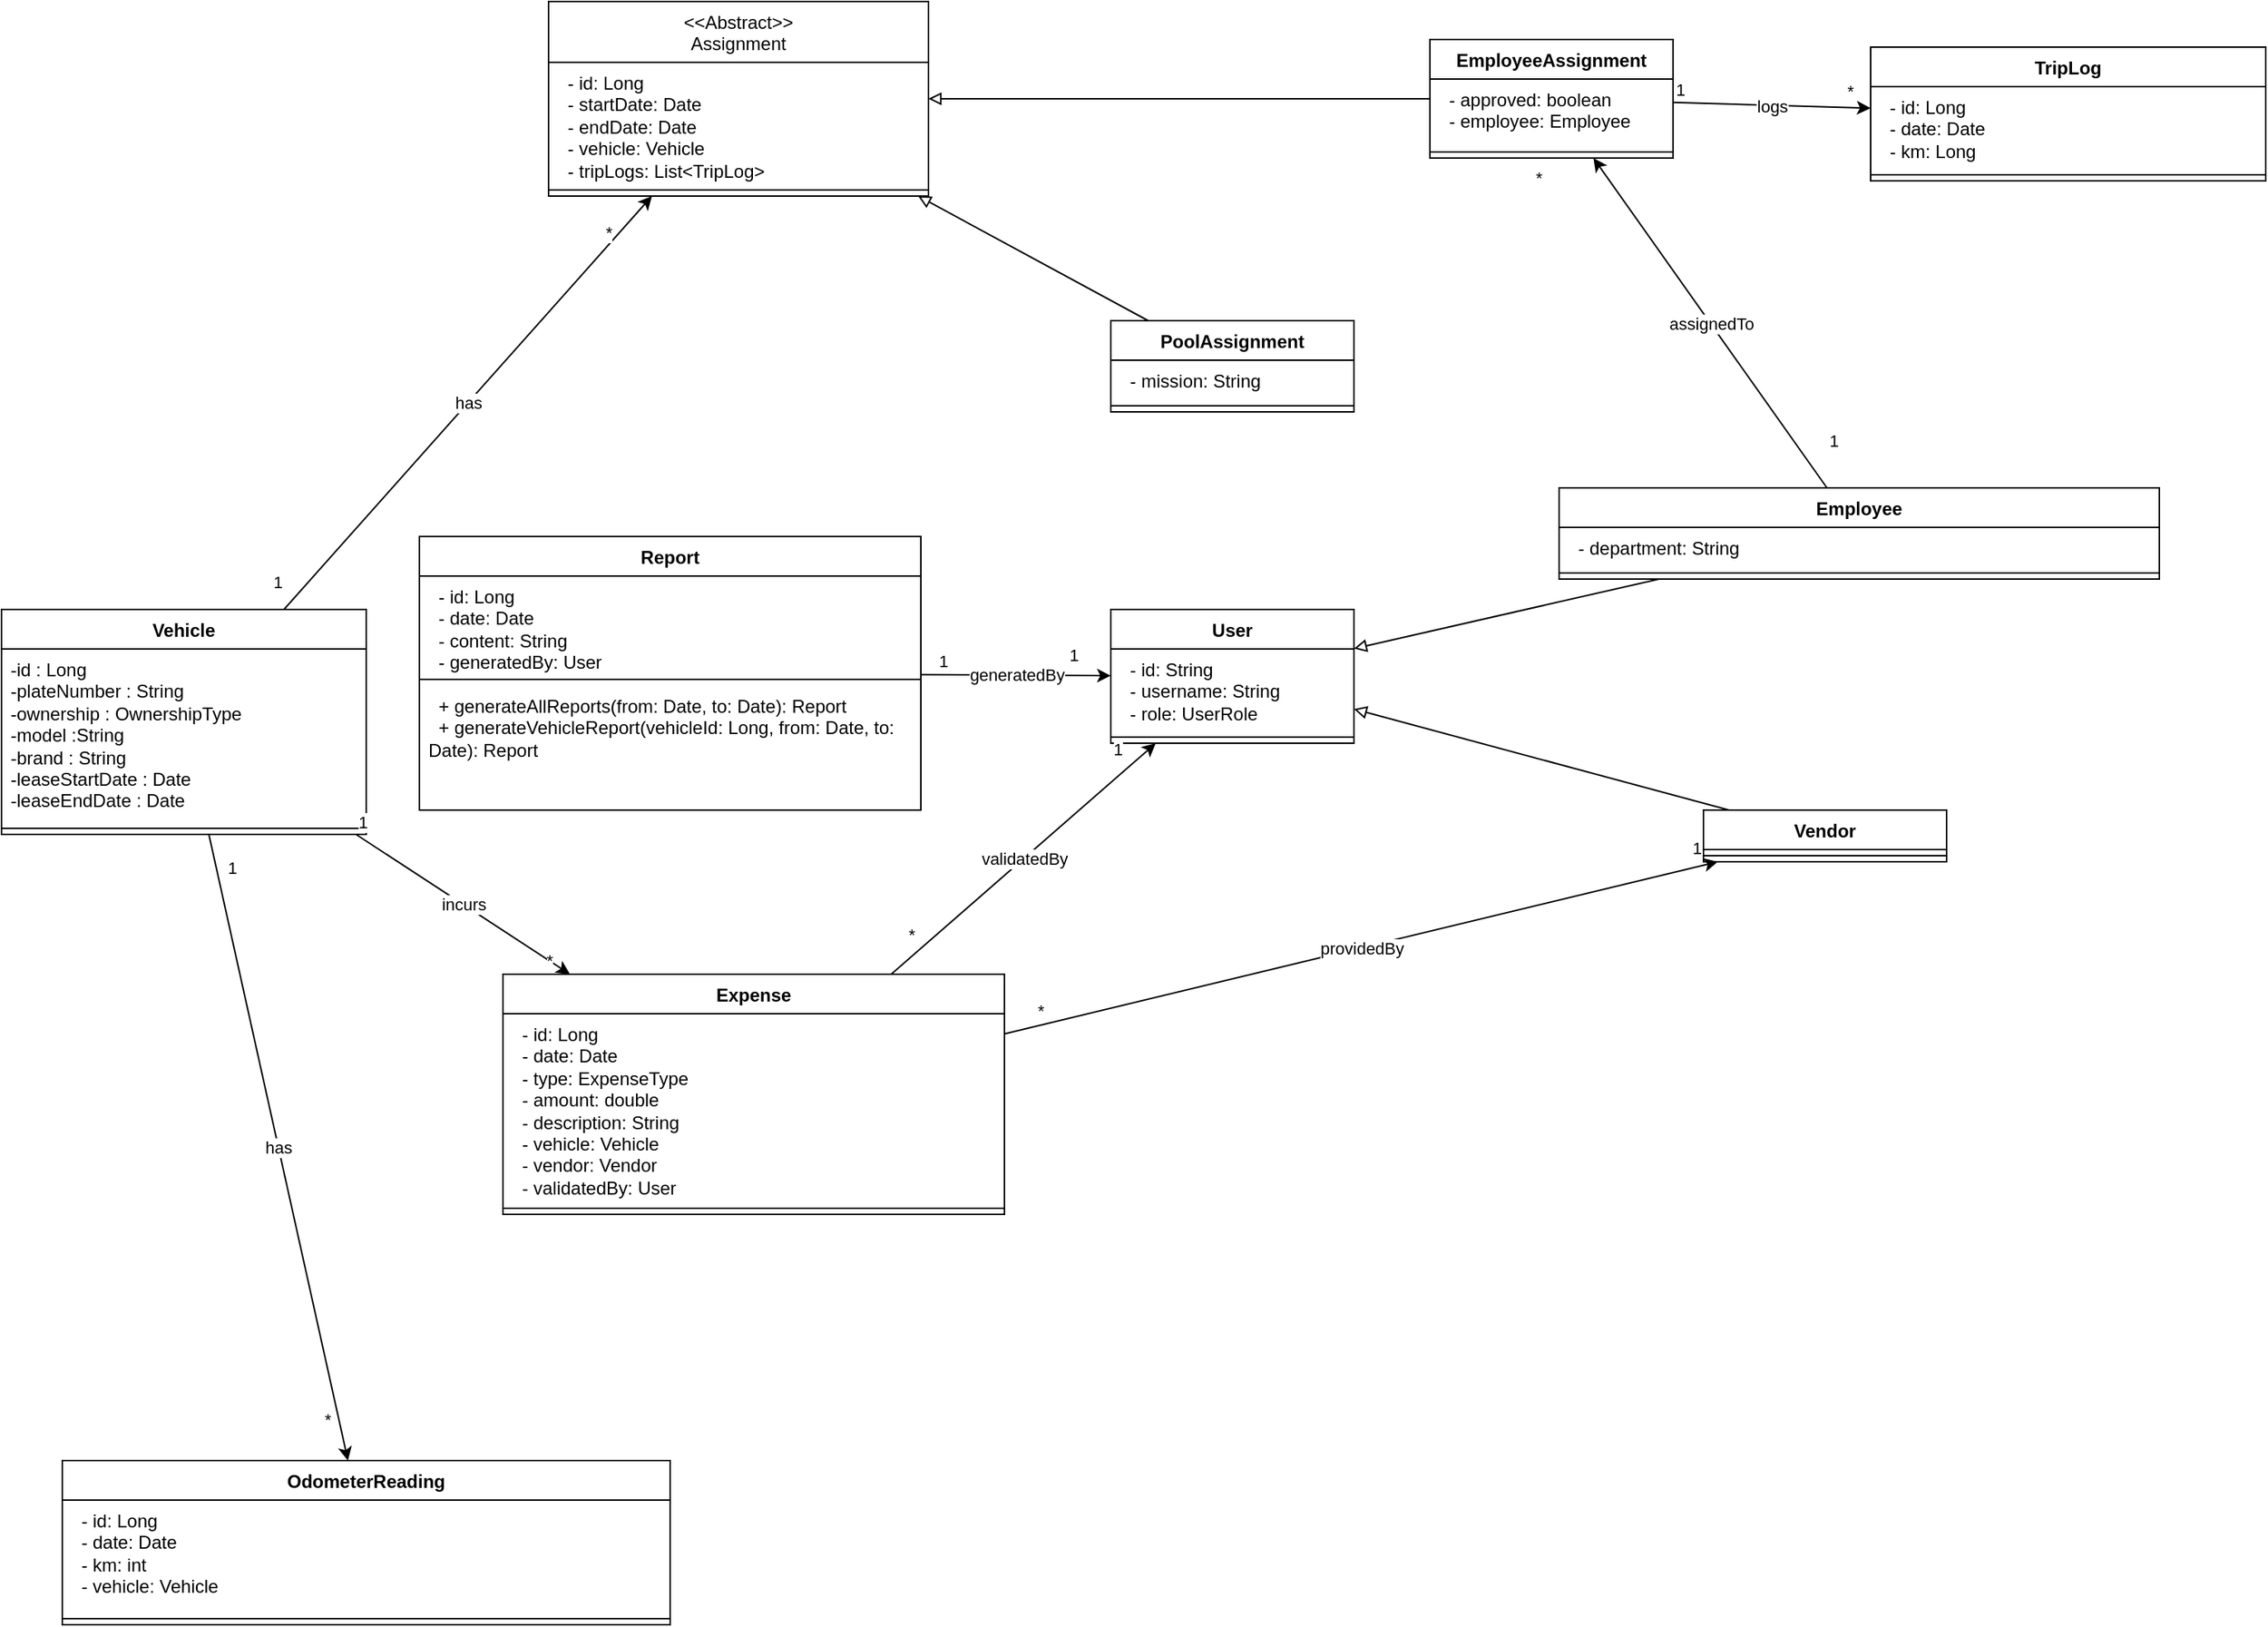 <mxfile version="27.0.6">
  <diagram name="Page-1" id="mmaIU_BT3ZasT8Kuqj6s">
    <mxGraphModel dx="2430" dy="2444" grid="1" gridSize="10" guides="1" tooltips="1" connect="1" arrows="1" fold="1" page="1" pageScale="1" pageWidth="850" pageHeight="1100" math="0" shadow="0">
      <root>
        <mxCell id="0" />
        <mxCell id="1" parent="0" />
        <mxCell id="Icxeci1pG1sWBom1-_w5-1" value="Vehicle" style="swimlane;fontStyle=1;align=center;verticalAlign=top;childLayout=stackLayout;horizontal=1;startSize=26;horizontalStack=0;resizeParent=1;resizeParentMax=0;resizeLast=0;collapsible=1;marginBottom=0;whiteSpace=wrap;html=1;" parent="1" vertex="1">
          <mxGeometry x="120" width="240" height="148" as="geometry" />
        </mxCell>
        <mxCell id="Icxeci1pG1sWBom1-_w5-2" value="-id : Long&lt;div&gt;-plateNumber : String&lt;/div&gt;&lt;div&gt;-ownership : OwnershipType&lt;/div&gt;&lt;div&gt;-model :String&lt;/div&gt;&lt;div&gt;-brand : String&lt;/div&gt;&lt;div&gt;-leaseStartDate : Date&lt;/div&gt;&lt;div&gt;-leaseEndDate : Date&lt;/div&gt;" style="text;strokeColor=none;fillColor=none;align=left;verticalAlign=top;spacingLeft=4;spacingRight=4;overflow=hidden;rotatable=0;points=[[0,0.5],[1,0.5]];portConstraint=eastwest;whiteSpace=wrap;html=1;" parent="Icxeci1pG1sWBom1-_w5-1" vertex="1">
          <mxGeometry y="26" width="240" height="114" as="geometry" />
        </mxCell>
        <mxCell id="Icxeci1pG1sWBom1-_w5-113" value="" style="line;strokeWidth=1;fillColor=none;align=left;verticalAlign=middle;spacingTop=-1;spacingLeft=3;spacingRight=3;rotatable=0;labelPosition=right;points=[];portConstraint=eastwest;strokeColor=inherit;" parent="Icxeci1pG1sWBom1-_w5-1" vertex="1">
          <mxGeometry y="140" width="240" height="8" as="geometry" />
        </mxCell>
        <mxCell id="Icxeci1pG1sWBom1-_w5-5" value="Report" style="swimlane;fontStyle=1;align=center;verticalAlign=top;childLayout=stackLayout;horizontal=1;startSize=26;horizontalStack=0;resizeParent=1;resizeParentMax=0;resizeLast=0;collapsible=1;marginBottom=0;whiteSpace=wrap;html=1;" parent="1" vertex="1">
          <mxGeometry x="395" y="-48" width="330" height="180" as="geometry" />
        </mxCell>
        <mxCell id="Icxeci1pG1sWBom1-_w5-6" value="&lt;div&gt;&amp;nbsp; - id: Long&lt;/div&gt;&lt;div&gt;&amp;nbsp; - date: Date&lt;/div&gt;&lt;div&gt;&amp;nbsp; - content: String&lt;/div&gt;&lt;div&gt;&amp;nbsp; - generatedBy: User&lt;/div&gt;" style="text;strokeColor=none;fillColor=none;align=left;verticalAlign=top;spacingLeft=4;spacingRight=4;overflow=hidden;rotatable=0;points=[[0,0.5],[1,0.5]];portConstraint=eastwest;whiteSpace=wrap;html=1;" parent="Icxeci1pG1sWBom1-_w5-5" vertex="1">
          <mxGeometry y="26" width="330" height="64" as="geometry" />
        </mxCell>
        <mxCell id="Icxeci1pG1sWBom1-_w5-7" value="" style="line;strokeWidth=1;fillColor=none;align=left;verticalAlign=middle;spacingTop=-1;spacingLeft=3;spacingRight=3;rotatable=0;labelPosition=right;points=[];portConstraint=eastwest;strokeColor=inherit;" parent="Icxeci1pG1sWBom1-_w5-5" vertex="1">
          <mxGeometry y="90" width="330" height="8" as="geometry" />
        </mxCell>
        <mxCell id="Icxeci1pG1sWBom1-_w5-114" value="&lt;div&gt;&amp;nbsp; + generateAllReports(from: Date, to: Date): Report&lt;/div&gt;&lt;div&gt;&amp;nbsp; + generateVehicleReport(vehicleId: Long, from: Date, to: Date): Report&lt;/div&gt;" style="text;strokeColor=none;fillColor=none;align=left;verticalAlign=top;spacingLeft=4;spacingRight=4;overflow=hidden;rotatable=0;points=[[0,0.5],[1,0.5]];portConstraint=eastwest;whiteSpace=wrap;html=1;" parent="Icxeci1pG1sWBom1-_w5-5" vertex="1">
          <mxGeometry y="98" width="330" height="82" as="geometry" />
        </mxCell>
        <mxCell id="Icxeci1pG1sWBom1-_w5-13" value="&lt;span style=&quot;font-weight: normal;&quot;&gt;&amp;lt;&amp;lt;Abstract&amp;gt;&amp;gt;&lt;/span&gt;&lt;div&gt;&lt;span style=&quot;font-weight: normal;&quot;&gt;Assignment&lt;/span&gt;&lt;/div&gt;" style="swimlane;fontStyle=1;align=center;verticalAlign=top;childLayout=stackLayout;horizontal=1;startSize=40;horizontalStack=0;resizeParent=1;resizeParentMax=0;resizeLast=0;collapsible=1;marginBottom=0;whiteSpace=wrap;html=1;" parent="1" vertex="1">
          <mxGeometry x="480" y="-400" width="250" height="128" as="geometry" />
        </mxCell>
        <mxCell id="Icxeci1pG1sWBom1-_w5-14" value="&lt;div&gt;&amp;nbsp; - id: Long&lt;/div&gt;&lt;div&gt;&amp;nbsp; - startDate: Date&lt;/div&gt;&lt;div&gt;&amp;nbsp; - endDate: Date&lt;/div&gt;&lt;div&gt;&amp;nbsp; - vehicle: Vehicle&lt;/div&gt;&lt;div&gt;&amp;nbsp; - tripLogs: List&amp;lt;TripLog&amp;gt;&lt;/div&gt;" style="text;strokeColor=none;fillColor=none;align=left;verticalAlign=top;spacingLeft=4;spacingRight=4;overflow=hidden;rotatable=0;points=[[0,0.5],[1,0.5]];portConstraint=eastwest;whiteSpace=wrap;html=1;" parent="Icxeci1pG1sWBom1-_w5-13" vertex="1">
          <mxGeometry y="40" width="250" height="80" as="geometry" />
        </mxCell>
        <mxCell id="Icxeci1pG1sWBom1-_w5-15" value="" style="line;strokeWidth=1;fillColor=none;align=left;verticalAlign=middle;spacingTop=-1;spacingLeft=3;spacingRight=3;rotatable=0;labelPosition=right;points=[];portConstraint=eastwest;strokeColor=inherit;" parent="Icxeci1pG1sWBom1-_w5-13" vertex="1">
          <mxGeometry y="120" width="250" height="8" as="geometry" />
        </mxCell>
        <mxCell id="Icxeci1pG1sWBom1-_w5-17" value="OdometerReading" style="swimlane;fontStyle=1;align=center;verticalAlign=top;childLayout=stackLayout;horizontal=1;startSize=26;horizontalStack=0;resizeParent=1;resizeParentMax=0;resizeLast=0;collapsible=1;marginBottom=0;whiteSpace=wrap;html=1;" parent="1" vertex="1">
          <mxGeometry x="160" y="560" width="400" height="108" as="geometry" />
        </mxCell>
        <mxCell id="Icxeci1pG1sWBom1-_w5-18" value="&lt;div&gt;&amp;nbsp; - id: Long&lt;/div&gt;&lt;div&gt;&amp;nbsp; - date: Date&lt;/div&gt;&lt;div&gt;&amp;nbsp; - km: int&lt;/div&gt;&lt;div&gt;&amp;nbsp; - vehicle: Vehicle&lt;/div&gt;" style="text;strokeColor=none;fillColor=none;align=left;verticalAlign=top;spacingLeft=4;spacingRight=4;overflow=hidden;rotatable=0;points=[[0,0.5],[1,0.5]];portConstraint=eastwest;whiteSpace=wrap;html=1;" parent="Icxeci1pG1sWBom1-_w5-17" vertex="1">
          <mxGeometry y="26" width="400" height="74" as="geometry" />
        </mxCell>
        <mxCell id="Icxeci1pG1sWBom1-_w5-19" value="" style="line;strokeWidth=1;fillColor=none;align=left;verticalAlign=middle;spacingTop=-1;spacingLeft=3;spacingRight=3;rotatable=0;labelPosition=right;points=[];portConstraint=eastwest;strokeColor=inherit;" parent="Icxeci1pG1sWBom1-_w5-17" vertex="1">
          <mxGeometry y="100" width="400" height="8" as="geometry" />
        </mxCell>
        <mxCell id="Icxeci1pG1sWBom1-_w5-21" value="User" style="swimlane;fontStyle=1;align=center;verticalAlign=top;childLayout=stackLayout;horizontal=1;startSize=26;horizontalStack=0;resizeParent=1;resizeParentMax=0;resizeLast=0;collapsible=1;marginBottom=0;whiteSpace=wrap;html=1;" parent="1" vertex="1">
          <mxGeometry x="850" width="160" height="88" as="geometry" />
        </mxCell>
        <mxCell id="Icxeci1pG1sWBom1-_w5-22" value="&lt;div&gt;&amp;nbsp; - id: String&lt;/div&gt;&lt;div&gt;&amp;nbsp; - username: String&lt;/div&gt;&lt;div&gt;&amp;nbsp; - role: UserRole&lt;/div&gt;" style="text;strokeColor=none;fillColor=none;align=left;verticalAlign=top;spacingLeft=4;spacingRight=4;overflow=hidden;rotatable=0;points=[[0,0.5],[1,0.5]];portConstraint=eastwest;whiteSpace=wrap;html=1;" parent="Icxeci1pG1sWBom1-_w5-21" vertex="1">
          <mxGeometry y="26" width="160" height="54" as="geometry" />
        </mxCell>
        <mxCell id="Icxeci1pG1sWBom1-_w5-23" value="" style="line;strokeWidth=1;fillColor=none;align=left;verticalAlign=middle;spacingTop=-1;spacingLeft=3;spacingRight=3;rotatable=0;labelPosition=right;points=[];portConstraint=eastwest;strokeColor=inherit;" parent="Icxeci1pG1sWBom1-_w5-21" vertex="1">
          <mxGeometry y="80" width="160" height="8" as="geometry" />
        </mxCell>
        <mxCell id="Icxeci1pG1sWBom1-_w5-25" value="Expense" style="swimlane;fontStyle=1;align=center;verticalAlign=top;childLayout=stackLayout;horizontal=1;startSize=26;horizontalStack=0;resizeParent=1;resizeParentMax=0;resizeLast=0;collapsible=1;marginBottom=0;whiteSpace=wrap;html=1;" parent="1" vertex="1">
          <mxGeometry x="450" y="240" width="330" height="158" as="geometry" />
        </mxCell>
        <mxCell id="Icxeci1pG1sWBom1-_w5-26" value="&lt;div&gt;&amp;nbsp; - id: Long&lt;/div&gt;&lt;div&gt;&amp;nbsp; - date: Date&lt;/div&gt;&lt;div&gt;&amp;nbsp; - type: ExpenseType&lt;/div&gt;&lt;div&gt;&amp;nbsp; - amount: double&lt;/div&gt;&lt;div&gt;&amp;nbsp; - description: String&lt;/div&gt;&lt;div&gt;&amp;nbsp; - vehicle: Vehicle&lt;/div&gt;&lt;div&gt;&amp;nbsp; - vendor: Vendor&lt;/div&gt;&lt;div&gt;&amp;nbsp; - validatedBy: User&lt;/div&gt;" style="text;strokeColor=none;fillColor=none;align=left;verticalAlign=top;spacingLeft=4;spacingRight=4;overflow=hidden;rotatable=0;points=[[0,0.5],[1,0.5]];portConstraint=eastwest;whiteSpace=wrap;html=1;" parent="Icxeci1pG1sWBom1-_w5-25" vertex="1">
          <mxGeometry y="26" width="330" height="124" as="geometry" />
        </mxCell>
        <mxCell id="Icxeci1pG1sWBom1-_w5-27" value="" style="line;strokeWidth=1;fillColor=none;align=left;verticalAlign=middle;spacingTop=-1;spacingLeft=3;spacingRight=3;rotatable=0;labelPosition=right;points=[];portConstraint=eastwest;strokeColor=inherit;" parent="Icxeci1pG1sWBom1-_w5-25" vertex="1">
          <mxGeometry y="150" width="330" height="8" as="geometry" />
        </mxCell>
        <mxCell id="Icxeci1pG1sWBom1-_w5-29" value="EmployeeAssignment" style="swimlane;fontStyle=1;align=center;verticalAlign=top;childLayout=stackLayout;horizontal=1;startSize=26;horizontalStack=0;resizeParent=1;resizeParentMax=0;resizeLast=0;collapsible=1;marginBottom=0;whiteSpace=wrap;html=1;" parent="1" vertex="1">
          <mxGeometry x="1060" y="-375" width="160" height="78" as="geometry" />
        </mxCell>
        <mxCell id="Icxeci1pG1sWBom1-_w5-30" value="&lt;div&gt;&amp;nbsp; - approved: boolean&lt;/div&gt;&lt;div&gt;&amp;nbsp; - employee: Employee&lt;/div&gt;" style="text;strokeColor=none;fillColor=none;align=left;verticalAlign=top;spacingLeft=4;spacingRight=4;overflow=hidden;rotatable=0;points=[[0,0.5],[1,0.5]];portConstraint=eastwest;whiteSpace=wrap;html=1;" parent="Icxeci1pG1sWBom1-_w5-29" vertex="1">
          <mxGeometry y="26" width="160" height="44" as="geometry" />
        </mxCell>
        <mxCell id="Icxeci1pG1sWBom1-_w5-31" value="" style="line;strokeWidth=1;fillColor=none;align=left;verticalAlign=middle;spacingTop=-1;spacingLeft=3;spacingRight=3;rotatable=0;labelPosition=right;points=[];portConstraint=eastwest;strokeColor=inherit;" parent="Icxeci1pG1sWBom1-_w5-29" vertex="1">
          <mxGeometry y="70" width="160" height="8" as="geometry" />
        </mxCell>
        <mxCell id="Icxeci1pG1sWBom1-_w5-33" value="PoolAssignment" style="swimlane;fontStyle=1;align=center;verticalAlign=top;childLayout=stackLayout;horizontal=1;startSize=26;horizontalStack=0;resizeParent=1;resizeParentMax=0;resizeLast=0;collapsible=1;marginBottom=0;whiteSpace=wrap;html=1;" parent="1" vertex="1">
          <mxGeometry x="850" y="-190" width="160" height="60" as="geometry" />
        </mxCell>
        <mxCell id="Icxeci1pG1sWBom1-_w5-34" value="&amp;nbsp; - mission: String" style="text;strokeColor=none;fillColor=none;align=left;verticalAlign=top;spacingLeft=4;spacingRight=4;overflow=hidden;rotatable=0;points=[[0,0.5],[1,0.5]];portConstraint=eastwest;whiteSpace=wrap;html=1;" parent="Icxeci1pG1sWBom1-_w5-33" vertex="1">
          <mxGeometry y="26" width="160" height="26" as="geometry" />
        </mxCell>
        <mxCell id="Icxeci1pG1sWBom1-_w5-35" value="" style="line;strokeWidth=1;fillColor=none;align=left;verticalAlign=middle;spacingTop=-1;spacingLeft=3;spacingRight=3;rotatable=0;labelPosition=right;points=[];portConstraint=eastwest;strokeColor=inherit;" parent="Icxeci1pG1sWBom1-_w5-33" vertex="1">
          <mxGeometry y="52" width="160" height="8" as="geometry" />
        </mxCell>
        <mxCell id="Icxeci1pG1sWBom1-_w5-53" value="Employee" style="swimlane;fontStyle=1;align=center;verticalAlign=top;childLayout=stackLayout;horizontal=1;startSize=26;horizontalStack=0;resizeParent=1;resizeParentMax=0;resizeLast=0;collapsible=1;marginBottom=0;whiteSpace=wrap;html=1;" parent="1" vertex="1">
          <mxGeometry x="1145" y="-80" width="395" height="60" as="geometry" />
        </mxCell>
        <mxCell id="Icxeci1pG1sWBom1-_w5-54" value="&amp;nbsp; - department: String" style="text;strokeColor=none;fillColor=none;align=left;verticalAlign=top;spacingLeft=4;spacingRight=4;overflow=hidden;rotatable=0;points=[[0,0.5],[1,0.5]];portConstraint=eastwest;whiteSpace=wrap;html=1;" parent="Icxeci1pG1sWBom1-_w5-53" vertex="1">
          <mxGeometry y="26" width="395" height="26" as="geometry" />
        </mxCell>
        <mxCell id="Icxeci1pG1sWBom1-_w5-55" value="" style="line;strokeWidth=1;fillColor=none;align=left;verticalAlign=middle;spacingTop=-1;spacingLeft=3;spacingRight=3;rotatable=0;labelPosition=right;points=[];portConstraint=eastwest;strokeColor=inherit;" parent="Icxeci1pG1sWBom1-_w5-53" vertex="1">
          <mxGeometry y="52" width="395" height="8" as="geometry" />
        </mxCell>
        <mxCell id="Icxeci1pG1sWBom1-_w5-57" value="Vendor" style="swimlane;fontStyle=1;align=center;verticalAlign=top;childLayout=stackLayout;horizontal=1;startSize=26;horizontalStack=0;resizeParent=1;resizeParentMax=0;resizeLast=0;collapsible=1;marginBottom=0;whiteSpace=wrap;html=1;" parent="1" vertex="1">
          <mxGeometry x="1240" y="132" width="160" height="34" as="geometry" />
        </mxCell>
        <mxCell id="Icxeci1pG1sWBom1-_w5-59" value="" style="line;strokeWidth=1;fillColor=none;align=left;verticalAlign=middle;spacingTop=-1;spacingLeft=3;spacingRight=3;rotatable=0;labelPosition=right;points=[];portConstraint=eastwest;strokeColor=inherit;" parent="Icxeci1pG1sWBom1-_w5-57" vertex="1">
          <mxGeometry y="26" width="160" height="8" as="geometry" />
        </mxCell>
        <mxCell id="Icxeci1pG1sWBom1-_w5-61" value="TripLog" style="swimlane;fontStyle=1;align=center;verticalAlign=top;childLayout=stackLayout;horizontal=1;startSize=26;horizontalStack=0;resizeParent=1;resizeParentMax=0;resizeLast=0;collapsible=1;marginBottom=0;whiteSpace=wrap;html=1;" parent="1" vertex="1">
          <mxGeometry x="1350" y="-370" width="260" height="88" as="geometry" />
        </mxCell>
        <mxCell id="Icxeci1pG1sWBom1-_w5-62" value="&lt;div&gt;&amp;nbsp; - id: Long&lt;/div&gt;&lt;div&gt;&amp;nbsp; - date: Date&lt;/div&gt;&lt;div&gt;&amp;nbsp; - km: Long&lt;/div&gt;" style="text;strokeColor=none;fillColor=none;align=left;verticalAlign=top;spacingLeft=4;spacingRight=4;overflow=hidden;rotatable=0;points=[[0,0.5],[1,0.5]];portConstraint=eastwest;whiteSpace=wrap;html=1;" parent="Icxeci1pG1sWBom1-_w5-61" vertex="1">
          <mxGeometry y="26" width="260" height="54" as="geometry" />
        </mxCell>
        <mxCell id="Icxeci1pG1sWBom1-_w5-63" value="" style="line;strokeWidth=1;fillColor=none;align=left;verticalAlign=middle;spacingTop=-1;spacingLeft=3;spacingRight=3;rotatable=0;labelPosition=right;points=[];portConstraint=eastwest;strokeColor=inherit;" parent="Icxeci1pG1sWBom1-_w5-61" vertex="1">
          <mxGeometry y="80" width="260" height="8" as="geometry" />
        </mxCell>
        <mxCell id="Icxeci1pG1sWBom1-_w5-69" value="" style="endArrow=classic;html=1;rounded=0;" parent="1" source="Icxeci1pG1sWBom1-_w5-1" target="Icxeci1pG1sWBom1-_w5-25" edge="1">
          <mxGeometry relative="1" as="geometry">
            <mxPoint x="290" y="270" as="sourcePoint" />
            <mxPoint x="450" y="270" as="targetPoint" />
          </mxGeometry>
        </mxCell>
        <mxCell id="Icxeci1pG1sWBom1-_w5-70" value="incurs" style="edgeLabel;resizable=0;html=1;;align=center;verticalAlign=middle;" parent="Icxeci1pG1sWBom1-_w5-69" connectable="0" vertex="1">
          <mxGeometry relative="1" as="geometry" />
        </mxCell>
        <mxCell id="Icxeci1pG1sWBom1-_w5-71" value="1" style="edgeLabel;resizable=0;html=1;;align=left;verticalAlign=bottom;" parent="Icxeci1pG1sWBom1-_w5-69" connectable="0" vertex="1">
          <mxGeometry x="-1" relative="1" as="geometry" />
        </mxCell>
        <mxCell id="Icxeci1pG1sWBom1-_w5-72" value="*" style="edgeLabel;resizable=0;html=1;;align=right;verticalAlign=bottom;" parent="Icxeci1pG1sWBom1-_w5-69" connectable="0" vertex="1">
          <mxGeometry x="1" relative="1" as="geometry">
            <mxPoint x="-10" as="offset" />
          </mxGeometry>
        </mxCell>
        <mxCell id="Icxeci1pG1sWBom1-_w5-73" value="" style="endArrow=classic;html=1;rounded=0;" parent="1" source="Icxeci1pG1sWBom1-_w5-1" target="Icxeci1pG1sWBom1-_w5-17" edge="1">
          <mxGeometry relative="1" as="geometry">
            <mxPoint x="250" y="470" as="sourcePoint" />
            <mxPoint x="410" y="470" as="targetPoint" />
          </mxGeometry>
        </mxCell>
        <mxCell id="Icxeci1pG1sWBom1-_w5-74" value="has" style="edgeLabel;resizable=0;html=1;;align=center;verticalAlign=middle;" parent="Icxeci1pG1sWBom1-_w5-73" connectable="0" vertex="1">
          <mxGeometry relative="1" as="geometry" />
        </mxCell>
        <mxCell id="Icxeci1pG1sWBom1-_w5-75" value="1" style="edgeLabel;resizable=0;html=1;;align=left;verticalAlign=bottom;" parent="Icxeci1pG1sWBom1-_w5-73" connectable="0" vertex="1">
          <mxGeometry x="-1" relative="1" as="geometry">
            <mxPoint x="11" y="30" as="offset" />
          </mxGeometry>
        </mxCell>
        <mxCell id="Icxeci1pG1sWBom1-_w5-76" value="*" style="edgeLabel;resizable=0;html=1;;align=right;verticalAlign=bottom;" parent="Icxeci1pG1sWBom1-_w5-73" connectable="0" vertex="1">
          <mxGeometry x="1" relative="1" as="geometry">
            <mxPoint x="-10" y="-18" as="offset" />
          </mxGeometry>
        </mxCell>
        <mxCell id="Icxeci1pG1sWBom1-_w5-77" value="" style="endArrow=classic;html=1;rounded=0;" parent="1" source="Icxeci1pG1sWBom1-_w5-1" target="Icxeci1pG1sWBom1-_w5-13" edge="1">
          <mxGeometry relative="1" as="geometry">
            <mxPoint x="200" y="60" as="sourcePoint" />
            <mxPoint x="360" y="60" as="targetPoint" />
          </mxGeometry>
        </mxCell>
        <mxCell id="Icxeci1pG1sWBom1-_w5-78" value="has" style="edgeLabel;resizable=0;html=1;;align=center;verticalAlign=middle;" parent="Icxeci1pG1sWBom1-_w5-77" connectable="0" vertex="1">
          <mxGeometry relative="1" as="geometry" />
        </mxCell>
        <mxCell id="Icxeci1pG1sWBom1-_w5-79" value="1" style="edgeLabel;resizable=0;html=1;;align=left;verticalAlign=bottom;" parent="Icxeci1pG1sWBom1-_w5-77" connectable="0" vertex="1">
          <mxGeometry x="-1" relative="1" as="geometry">
            <mxPoint x="-9" y="-10" as="offset" />
          </mxGeometry>
        </mxCell>
        <mxCell id="Icxeci1pG1sWBom1-_w5-80" value="*" style="edgeLabel;resizable=0;html=1;;align=right;verticalAlign=bottom;" parent="Icxeci1pG1sWBom1-_w5-77" connectable="0" vertex="1">
          <mxGeometry x="1" relative="1" as="geometry">
            <mxPoint x="-25" y="32" as="offset" />
          </mxGeometry>
        </mxCell>
        <mxCell id="Icxeci1pG1sWBom1-_w5-83" value="" style="endArrow=classic;html=1;rounded=0;" parent="1" source="Icxeci1pG1sWBom1-_w5-25" target="Icxeci1pG1sWBom1-_w5-57" edge="1">
          <mxGeometry relative="1" as="geometry">
            <mxPoint x="860" y="490" as="sourcePoint" />
            <mxPoint x="1020" y="490" as="targetPoint" />
          </mxGeometry>
        </mxCell>
        <mxCell id="Icxeci1pG1sWBom1-_w5-84" value="providedBy" style="edgeLabel;resizable=0;html=1;;align=center;verticalAlign=middle;" parent="Icxeci1pG1sWBom1-_w5-83" connectable="0" vertex="1">
          <mxGeometry relative="1" as="geometry" />
        </mxCell>
        <mxCell id="Icxeci1pG1sWBom1-_w5-85" value="*" style="edgeLabel;resizable=0;html=1;;align=left;verticalAlign=bottom;" parent="Icxeci1pG1sWBom1-_w5-83" connectable="0" vertex="1">
          <mxGeometry x="-1" relative="1" as="geometry">
            <mxPoint x="20" y="-7" as="offset" />
          </mxGeometry>
        </mxCell>
        <mxCell id="Icxeci1pG1sWBom1-_w5-86" value="1" style="edgeLabel;resizable=0;html=1;;align=right;verticalAlign=bottom;" parent="Icxeci1pG1sWBom1-_w5-83" connectable="0" vertex="1">
          <mxGeometry x="1" relative="1" as="geometry">
            <mxPoint x="-10" as="offset" />
          </mxGeometry>
        </mxCell>
        <mxCell id="Icxeci1pG1sWBom1-_w5-91" value="" style="endArrow=classic;html=1;rounded=0;" parent="1" source="Icxeci1pG1sWBom1-_w5-25" target="Icxeci1pG1sWBom1-_w5-21" edge="1">
          <mxGeometry relative="1" as="geometry">
            <mxPoint x="690" y="150" as="sourcePoint" />
            <mxPoint x="850" y="150" as="targetPoint" />
          </mxGeometry>
        </mxCell>
        <mxCell id="Icxeci1pG1sWBom1-_w5-92" value="validatedBy" style="edgeLabel;resizable=0;html=1;;align=center;verticalAlign=middle;" parent="Icxeci1pG1sWBom1-_w5-91" connectable="0" vertex="1">
          <mxGeometry relative="1" as="geometry" />
        </mxCell>
        <mxCell id="Icxeci1pG1sWBom1-_w5-93" value="*" style="edgeLabel;resizable=0;html=1;;align=left;verticalAlign=bottom;" parent="Icxeci1pG1sWBom1-_w5-91" connectable="0" vertex="1">
          <mxGeometry x="-1" relative="1" as="geometry">
            <mxPoint x="10" y="-18" as="offset" />
          </mxGeometry>
        </mxCell>
        <mxCell id="Icxeci1pG1sWBom1-_w5-94" value="1" style="edgeLabel;resizable=0;html=1;;align=right;verticalAlign=bottom;" parent="Icxeci1pG1sWBom1-_w5-91" connectable="0" vertex="1">
          <mxGeometry x="1" relative="1" as="geometry">
            <mxPoint x="-21" y="12" as="offset" />
          </mxGeometry>
        </mxCell>
        <mxCell id="Icxeci1pG1sWBom1-_w5-95" value="" style="endArrow=classic;html=1;rounded=0;" parent="1" source="Icxeci1pG1sWBom1-_w5-5" target="Icxeci1pG1sWBom1-_w5-21" edge="1">
          <mxGeometry relative="1" as="geometry">
            <mxPoint x="650" y="60" as="sourcePoint" />
            <mxPoint x="810" y="60" as="targetPoint" />
          </mxGeometry>
        </mxCell>
        <mxCell id="Icxeci1pG1sWBom1-_w5-96" value="generatedBy" style="edgeLabel;resizable=0;html=1;;align=center;verticalAlign=middle;" parent="Icxeci1pG1sWBom1-_w5-95" connectable="0" vertex="1">
          <mxGeometry relative="1" as="geometry" />
        </mxCell>
        <mxCell id="Icxeci1pG1sWBom1-_w5-97" value="1" style="edgeLabel;resizable=0;html=1;;align=left;verticalAlign=bottom;" parent="Icxeci1pG1sWBom1-_w5-95" connectable="0" vertex="1">
          <mxGeometry x="-1" relative="1" as="geometry">
            <mxPoint x="10" as="offset" />
          </mxGeometry>
        </mxCell>
        <mxCell id="Icxeci1pG1sWBom1-_w5-98" value="1" style="edgeLabel;resizable=0;html=1;;align=right;verticalAlign=bottom;" parent="Icxeci1pG1sWBom1-_w5-95" connectable="0" vertex="1">
          <mxGeometry x="1" relative="1" as="geometry">
            <mxPoint x="-20" y="-5" as="offset" />
          </mxGeometry>
        </mxCell>
        <mxCell id="Icxeci1pG1sWBom1-_w5-99" value="" style="endArrow=block;html=1;rounded=0;endFill=0;" parent="1" source="Icxeci1pG1sWBom1-_w5-33" target="Icxeci1pG1sWBom1-_w5-13" edge="1">
          <mxGeometry width="50" height="50" relative="1" as="geometry">
            <mxPoint x="990" y="-290" as="sourcePoint" />
            <mxPoint x="1040" y="-340" as="targetPoint" />
          </mxGeometry>
        </mxCell>
        <mxCell id="Icxeci1pG1sWBom1-_w5-100" value="" style="endArrow=block;html=1;rounded=0;endFill=0;" parent="1" source="Icxeci1pG1sWBom1-_w5-29" target="Icxeci1pG1sWBom1-_w5-13" edge="1">
          <mxGeometry width="50" height="50" relative="1" as="geometry">
            <mxPoint x="1160" y="-340" as="sourcePoint" />
            <mxPoint x="1210" y="-390" as="targetPoint" />
          </mxGeometry>
        </mxCell>
        <mxCell id="Icxeci1pG1sWBom1-_w5-101" value="" style="endArrow=block;html=1;rounded=0;endFill=0;" parent="1" source="Icxeci1pG1sWBom1-_w5-57" target="Icxeci1pG1sWBom1-_w5-21" edge="1">
          <mxGeometry width="50" height="50" relative="1" as="geometry">
            <mxPoint x="1250" y="182" as="sourcePoint" />
            <mxPoint x="1098" y="100" as="targetPoint" />
          </mxGeometry>
        </mxCell>
        <mxCell id="Icxeci1pG1sWBom1-_w5-102" value="" style="endArrow=block;html=1;rounded=0;endFill=0;" parent="1" source="Icxeci1pG1sWBom1-_w5-53" target="Icxeci1pG1sWBom1-_w5-21" edge="1">
          <mxGeometry width="50" height="50" relative="1" as="geometry">
            <mxPoint x="1262" y="40" as="sourcePoint" />
            <mxPoint x="1110" y="-42" as="targetPoint" />
          </mxGeometry>
        </mxCell>
        <mxCell id="Icxeci1pG1sWBom1-_w5-103" value="" style="endArrow=classic;html=1;rounded=0;" parent="1" source="Icxeci1pG1sWBom1-_w5-53" target="Icxeci1pG1sWBom1-_w5-29" edge="1">
          <mxGeometry relative="1" as="geometry">
            <mxPoint x="1560" as="sourcePoint" />
            <mxPoint x="1720" as="targetPoint" />
          </mxGeometry>
        </mxCell>
        <mxCell id="Icxeci1pG1sWBom1-_w5-104" value="assignedTo" style="edgeLabel;resizable=0;html=1;;align=center;verticalAlign=middle;" parent="Icxeci1pG1sWBom1-_w5-103" connectable="0" vertex="1">
          <mxGeometry relative="1" as="geometry" />
        </mxCell>
        <mxCell id="Icxeci1pG1sWBom1-_w5-105" value="1&lt;div&gt;&lt;br&gt;&lt;/div&gt;" style="edgeLabel;resizable=0;html=1;;align=left;verticalAlign=bottom;" parent="Icxeci1pG1sWBom1-_w5-103" connectable="0" vertex="1">
          <mxGeometry x="-1" relative="1" as="geometry">
            <mxPoint y="-10" as="offset" />
          </mxGeometry>
        </mxCell>
        <mxCell id="Icxeci1pG1sWBom1-_w5-106" value="*" style="edgeLabel;resizable=0;html=1;;align=right;verticalAlign=bottom;" parent="Icxeci1pG1sWBom1-_w5-103" connectable="0" vertex="1">
          <mxGeometry x="1" relative="1" as="geometry">
            <mxPoint x="-33" y="22" as="offset" />
          </mxGeometry>
        </mxCell>
        <mxCell id="Icxeci1pG1sWBom1-_w5-107" value="" style="endArrow=classic;html=1;rounded=0;" parent="1" source="Icxeci1pG1sWBom1-_w5-29" target="Icxeci1pG1sWBom1-_w5-61" edge="1">
          <mxGeometry relative="1" as="geometry">
            <mxPoint x="1740" y="-280" as="sourcePoint" />
            <mxPoint x="1900" y="-280" as="targetPoint" />
          </mxGeometry>
        </mxCell>
        <mxCell id="Icxeci1pG1sWBom1-_w5-108" value="logs" style="edgeLabel;resizable=0;html=1;;align=center;verticalAlign=middle;" parent="Icxeci1pG1sWBom1-_w5-107" connectable="0" vertex="1">
          <mxGeometry relative="1" as="geometry" />
        </mxCell>
        <mxCell id="Icxeci1pG1sWBom1-_w5-109" value="1" style="edgeLabel;resizable=0;html=1;;align=left;verticalAlign=bottom;" parent="Icxeci1pG1sWBom1-_w5-107" connectable="0" vertex="1">
          <mxGeometry x="-1" relative="1" as="geometry" />
        </mxCell>
        <mxCell id="Icxeci1pG1sWBom1-_w5-110" value="*" style="edgeLabel;resizable=0;html=1;;align=right;verticalAlign=bottom;" parent="Icxeci1pG1sWBom1-_w5-107" connectable="0" vertex="1">
          <mxGeometry x="1" relative="1" as="geometry">
            <mxPoint x="-10" y="-3" as="offset" />
          </mxGeometry>
        </mxCell>
      </root>
    </mxGraphModel>
  </diagram>
</mxfile>
